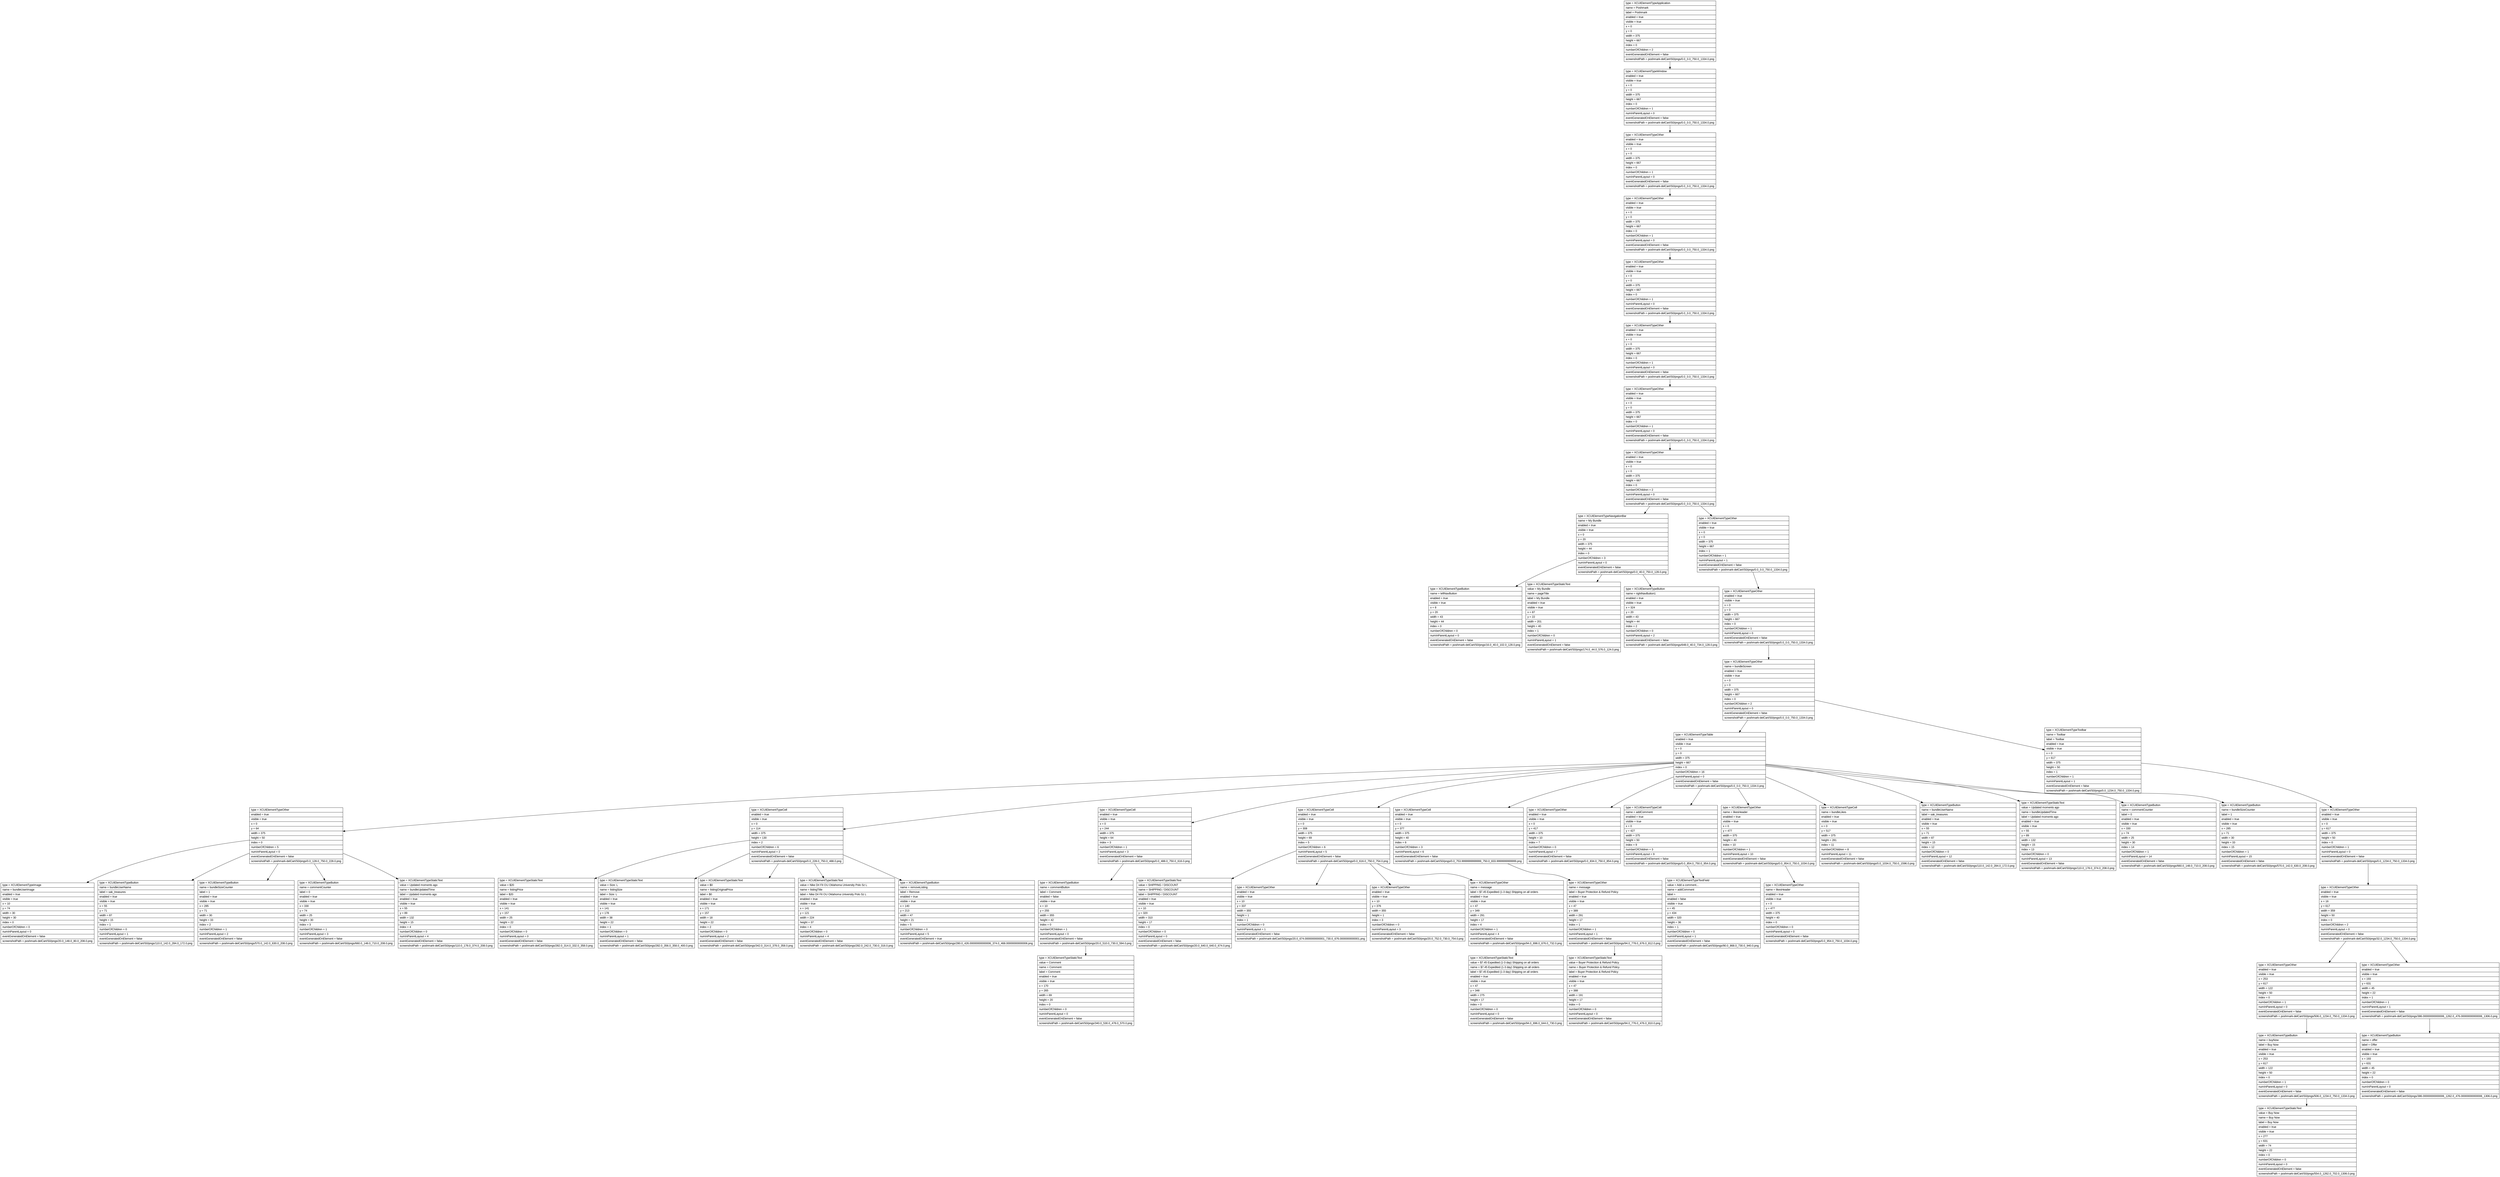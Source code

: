 digraph Layout {

	node [shape=record fontname=Arial];

	0	[label="{type = XCUIElementTypeApplication\l|name = Poshmark\l|label = Poshmark\l|enabled = true\l|visible = true\l|x = 0\l|y = 0\l|width = 375\l|height = 667\l|index = 0\l|numberOfChildren = 2\l|eventGeneratedOnElement = false \l|screenshotPath = poshmark-delCart/S0/pngs/0.0_0.0_750.0_1334.0.png\l}"]
	1	[label="{type = XCUIElementTypeWindow\l|enabled = true\l|visible = true\l|x = 0\l|y = 0\l|width = 375\l|height = 667\l|index = 0\l|numberOfChildren = 1\l|numInParentLayout = 0\l|eventGeneratedOnElement = false \l|screenshotPath = poshmark-delCart/S0/pngs/0.0_0.0_750.0_1334.0.png\l}"]
	2	[label="{type = XCUIElementTypeOther\l|enabled = true\l|visible = true\l|x = 0\l|y = 0\l|width = 375\l|height = 667\l|index = 0\l|numberOfChildren = 1\l|numInParentLayout = 0\l|eventGeneratedOnElement = false \l|screenshotPath = poshmark-delCart/S0/pngs/0.0_0.0_750.0_1334.0.png\l}"]
	3	[label="{type = XCUIElementTypeOther\l|enabled = true\l|visible = true\l|x = 0\l|y = 0\l|width = 375\l|height = 667\l|index = 0\l|numberOfChildren = 1\l|numInParentLayout = 0\l|eventGeneratedOnElement = false \l|screenshotPath = poshmark-delCart/S0/pngs/0.0_0.0_750.0_1334.0.png\l}"]
	4	[label="{type = XCUIElementTypeOther\l|enabled = true\l|visible = true\l|x = 0\l|y = 0\l|width = 375\l|height = 667\l|index = 0\l|numberOfChildren = 1\l|numInParentLayout = 0\l|eventGeneratedOnElement = false \l|screenshotPath = poshmark-delCart/S0/pngs/0.0_0.0_750.0_1334.0.png\l}"]
	5	[label="{type = XCUIElementTypeOther\l|enabled = true\l|visible = true\l|x = 0\l|y = 0\l|width = 375\l|height = 667\l|index = 0\l|numberOfChildren = 1\l|numInParentLayout = 0\l|eventGeneratedOnElement = false \l|screenshotPath = poshmark-delCart/S0/pngs/0.0_0.0_750.0_1334.0.png\l}"]
	6	[label="{type = XCUIElementTypeOther\l|enabled = true\l|visible = true\l|x = 0\l|y = 0\l|width = 375\l|height = 667\l|index = 0\l|numberOfChildren = 1\l|numInParentLayout = 0\l|eventGeneratedOnElement = false \l|screenshotPath = poshmark-delCart/S0/pngs/0.0_0.0_750.0_1334.0.png\l}"]
	7	[label="{type = XCUIElementTypeOther\l|enabled = true\l|visible = true\l|x = 0\l|y = 0\l|width = 375\l|height = 667\l|index = 0\l|numberOfChildren = 2\l|numInParentLayout = 0\l|eventGeneratedOnElement = false \l|screenshotPath = poshmark-delCart/S0/pngs/0.0_0.0_750.0_1334.0.png\l}"]
	8	[label="{type = XCUIElementTypeNavigationBar\l|name = My Bundle\l|enabled = true\l|visible = true\l|x = 0\l|y = 20\l|width = 375\l|height = 44\l|index = 0\l|numberOfChildren = 3\l|numInParentLayout = 0\l|eventGeneratedOnElement = false \l|screenshotPath = poshmark-delCart/S0/pngs/0.0_40.0_750.0_128.0.png\l}"]
	9	[label="{type = XCUIElementTypeOther\l|enabled = true\l|visible = true\l|x = 0\l|y = 0\l|width = 375\l|height = 667\l|index = 1\l|numberOfChildren = 1\l|numInParentLayout = 1\l|eventGeneratedOnElement = false \l|screenshotPath = poshmark-delCart/S0/pngs/0.0_0.0_750.0_1334.0.png\l}"]
	10	[label="{type = XCUIElementTypeButton\l|name = leftNavButton\l|enabled = true\l|visible = true\l|x = 8\l|y = 20\l|width = 43\l|height = 44\l|index = 0\l|numberOfChildren = 0\l|numInParentLayout = 0\l|eventGeneratedOnElement = false \l|screenshotPath = poshmark-delCart/S0/pngs/16.0_40.0_102.0_128.0.png\l}"]
	11	[label="{type = XCUIElementTypeStaticText\l|value = My Bundle\l|name = pageTitle\l|label = My Bundle\l|enabled = true\l|visible = true\l|x = 87\l|y = 22\l|width = 201\l|height = 40\l|index = 1\l|numberOfChildren = 0\l|numInParentLayout = 1\l|eventGeneratedOnElement = false \l|screenshotPath = poshmark-delCart/S0/pngs/174.0_44.0_576.0_124.0.png\l}"]
	12	[label="{type = XCUIElementTypeButton\l|name = rightNavButton1\l|enabled = true\l|visible = true\l|x = 324\l|y = 20\l|width = 43\l|height = 44\l|index = 2\l|numberOfChildren = 0\l|numInParentLayout = 2\l|eventGeneratedOnElement = false \l|screenshotPath = poshmark-delCart/S0/pngs/648.0_40.0_734.0_128.0.png\l}"]
	13	[label="{type = XCUIElementTypeOther\l|enabled = true\l|visible = true\l|x = 0\l|y = 0\l|width = 375\l|height = 667\l|index = 0\l|numberOfChildren = 1\l|numInParentLayout = 0\l|eventGeneratedOnElement = false \l|screenshotPath = poshmark-delCart/S0/pngs/0.0_0.0_750.0_1334.0.png\l}"]
	14	[label="{type = XCUIElementTypeOther\l|name = bundleScreen\l|enabled = true\l|visible = true\l|x = 0\l|y = 0\l|width = 375\l|height = 667\l|index = 0\l|numberOfChildren = 2\l|numInParentLayout = 0\l|eventGeneratedOnElement = false \l|screenshotPath = poshmark-delCart/S0/pngs/0.0_0.0_750.0_1334.0.png\l}"]
	15	[label="{type = XCUIElementTypeTable\l|enabled = true\l|visible = true\l|x = 0\l|y = 0\l|width = 375\l|height = 667\l|index = 0\l|numberOfChildren = 16\l|numInParentLayout = 0\l|eventGeneratedOnElement = false \l|screenshotPath = poshmark-delCart/S0/pngs/0.0_0.0_750.0_1334.0.png\l}"]
	16	[label="{type = XCUIElementTypeToolbar\l|name = Toolbar\l|label = Toolbar\l|enabled = true\l|visible = true\l|x = 0\l|y = 617\l|width = 375\l|height = 50\l|index = 1\l|numberOfChildren = 1\l|numInParentLayout = 1\l|eventGeneratedOnElement = false \l|screenshotPath = poshmark-delCart/S0/pngs/0.0_1234.0_750.0_1334.0.png\l}"]
	17	[label="{type = XCUIElementTypeOther\l|enabled = true\l|visible = true\l|x = 0\l|y = 64\l|width = 375\l|height = 50\l|index = 0\l|numberOfChildren = 5\l|numInParentLayout = 0\l|eventGeneratedOnElement = false \l|screenshotPath = poshmark-delCart/S0/pngs/0.0_128.0_750.0_228.0.png\l}"]
	18	[label="{type = XCUIElementTypeCell\l|enabled = true\l|visible = true\l|x = 0\l|y = 114\l|width = 375\l|height = 130\l|index = 2\l|numberOfChildren = 6\l|numInParentLayout = 2\l|eventGeneratedOnElement = false \l|screenshotPath = poshmark-delCart/S0/pngs/0.0_228.0_750.0_488.0.png\l}"]
	19	[label="{type = XCUIElementTypeCell\l|enabled = true\l|visible = true\l|x = 0\l|y = 244\l|width = 375\l|height = 64\l|index = 3\l|numberOfChildren = 1\l|numInParentLayout = 3\l|eventGeneratedOnElement = false \l|screenshotPath = poshmark-delCart/S0/pngs/0.0_488.0_750.0_616.0.png\l}"]
	20	[label="{type = XCUIElementTypeCell\l|enabled = true\l|visible = true\l|x = 0\l|y = 308\l|width = 375\l|height = 69\l|index = 5\l|numberOfChildren = 6\l|numInParentLayout = 5\l|eventGeneratedOnElement = false \l|screenshotPath = poshmark-delCart/S0/pngs/0.0_616.0_750.0_754.0.png\l}"]
	21	[label="{type = XCUIElementTypeCell\l|enabled = true\l|visible = true\l|x = 0\l|y = 377\l|width = 375\l|height = 40\l|index = 6\l|numberOfChildren = 3\l|numInParentLayout = 6\l|eventGeneratedOnElement = false \l|screenshotPath = poshmark-delCart/S0/pngs/0.0_753.9999999999999_750.0_833.9999999999999.png\l}"]
	22	[label="{type = XCUIElementTypeOther\l|enabled = true\l|visible = true\l|x = 0\l|y = 417\l|width = 375\l|height = 10\l|index = 7\l|numberOfChildren = 0\l|numInParentLayout = 7\l|eventGeneratedOnElement = false \l|screenshotPath = poshmark-delCart/S0/pngs/0.0_834.0_750.0_854.0.png\l}"]
	23	[label="{type = XCUIElementTypeCell\l|name = addComment\l|enabled = true\l|visible = true\l|x = 0\l|y = 427\l|width = 375\l|height = 50\l|index = 9\l|numberOfChildren = 3\l|numInParentLayout = 9\l|eventGeneratedOnElement = false \l|screenshotPath = poshmark-delCart/S0/pngs/0.0_854.0_750.0_954.0.png\l}"]
	24	[label="{type = XCUIElementTypeOther\l|name = likesHeader\l|enabled = true\l|visible = true\l|x = 0\l|y = 477\l|width = 375\l|height = 40\l|index = 10\l|numberOfChildren = 1\l|numInParentLayout = 10\l|eventGeneratedOnElement = false \l|screenshotPath = poshmark-delCart/S0/pngs/0.0_954.0_750.0_1034.0.png\l}"]
	25	[label="{type = XCUIElementTypeCell\l|name = bundleLikes\l|enabled = true\l|visible = true\l|x = 0\l|y = 517\l|width = 375\l|height = 281\l|index = 11\l|numberOfChildren = 8\l|numInParentLayout = 11\l|eventGeneratedOnElement = false \l|screenshotPath = poshmark-delCart/S0/pngs/0.0_1034.0_750.0_1596.0.png\l}"]
	26	[label="{type = XCUIElementTypeButton\l|name = bundleUserName\l|label = sak_treasures\l|enabled = true\l|visible = true\l|x = 55\l|y = 71\l|width = 87\l|height = 15\l|index = 12\l|numberOfChildren = 0\l|numInParentLayout = 12\l|eventGeneratedOnElement = false \l|screenshotPath = poshmark-delCart/S0/pngs/110.0_142.0_284.0_172.0.png\l}"]
	27	[label="{type = XCUIElementTypeStaticText\l|value = Updated moments ago\l|name = bundleUpdatedTime\l|label = Updated moments ago\l|enabled = true\l|visible = true\l|x = 55\l|y = 89\l|width = 132\l|height = 15\l|index = 13\l|numberOfChildren = 0\l|numInParentLayout = 13\l|eventGeneratedOnElement = false \l|screenshotPath = poshmark-delCart/S0/pngs/110.0_178.0_374.0_208.0.png\l}"]
	28	[label="{type = XCUIElementTypeButton\l|name = commentCounter\l|label = 0\l|enabled = true\l|visible = true\l|x = 330\l|y = 74\l|width = 25\l|height = 30\l|index = 14\l|numberOfChildren = 1\l|numInParentLayout = 14\l|eventGeneratedOnElement = false \l|screenshotPath = poshmark-delCart/S0/pngs/660.0_148.0_710.0_208.0.png\l}"]
	29	[label="{type = XCUIElementTypeButton\l|name = bundleSizeCounter\l|label = 1\l|enabled = true\l|visible = true\l|x = 285\l|y = 71\l|width = 30\l|height = 33\l|index = 15\l|numberOfChildren = 1\l|numInParentLayout = 15\l|eventGeneratedOnElement = false \l|screenshotPath = poshmark-delCart/S0/pngs/570.0_142.0_630.0_208.0.png\l}"]
	30	[label="{type = XCUIElementTypeOther\l|enabled = true\l|visible = true\l|x = 0\l|y = 617\l|width = 375\l|height = 50\l|index = 0\l|numberOfChildren = 1\l|numInParentLayout = 0\l|eventGeneratedOnElement = false \l|screenshotPath = poshmark-delCart/S0/pngs/0.0_1234.0_750.0_1334.0.png\l}"]
	31	[label="{type = XCUIElementTypeImage\l|name = bundleUserImage\l|enabled = true\l|visible = true\l|x = 10\l|y = 74\l|width = 30\l|height = 30\l|index = 0\l|numberOfChildren = 0\l|numInParentLayout = 0\l|eventGeneratedOnElement = false \l|screenshotPath = poshmark-delCart/S0/pngs/20.0_148.0_80.0_208.0.png\l}"]
	32	[label="{type = XCUIElementTypeButton\l|name = bundleUserName\l|label = sak_treasures\l|enabled = true\l|visible = true\l|x = 55\l|y = 71\l|width = 87\l|height = 15\l|index = 1\l|numberOfChildren = 0\l|numInParentLayout = 1\l|eventGeneratedOnElement = false \l|screenshotPath = poshmark-delCart/S0/pngs/110.0_142.0_284.0_172.0.png\l}"]
	33	[label="{type = XCUIElementTypeButton\l|name = bundleSizeCounter\l|label = 1\l|enabled = true\l|visible = true\l|x = 285\l|y = 71\l|width = 30\l|height = 33\l|index = 2\l|numberOfChildren = 1\l|numInParentLayout = 2\l|eventGeneratedOnElement = false \l|screenshotPath = poshmark-delCart/S0/pngs/570.0_142.0_630.0_208.0.png\l}"]
	34	[label="{type = XCUIElementTypeButton\l|name = commentCounter\l|label = 0\l|enabled = true\l|visible = true\l|x = 330\l|y = 74\l|width = 25\l|height = 30\l|index = 3\l|numberOfChildren = 1\l|numInParentLayout = 3\l|eventGeneratedOnElement = false \l|screenshotPath = poshmark-delCart/S0/pngs/660.0_148.0_710.0_208.0.png\l}"]
	35	[label="{type = XCUIElementTypeStaticText\l|value = Updated moments ago\l|name = bundleUpdatedTime\l|label = Updated moments ago\l|enabled = true\l|visible = true\l|x = 55\l|y = 89\l|width = 132\l|height = 15\l|index = 4\l|numberOfChildren = 0\l|numInParentLayout = 4\l|eventGeneratedOnElement = false \l|screenshotPath = poshmark-delCart/S0/pngs/110.0_178.0_374.0_208.0.png\l}"]
	36	[label="{type = XCUIElementTypeStaticText\l|value = $20\l|name = listingPrice\l|label = $20\l|enabled = true\l|visible = true\l|x = 141\l|y = 157\l|width = 25\l|height = 22\l|index = 0\l|numberOfChildren = 0\l|numInParentLayout = 0\l|eventGeneratedOnElement = false \l|screenshotPath = poshmark-delCart/S0/pngs/282.0_314.0_332.0_358.0.png\l}"]
	37	[label="{type = XCUIElementTypeStaticText\l|value = Size: L\l|name = listingSize\l|label = Size: L\l|enabled = true\l|visible = true\l|x = 141\l|y = 178\l|width = 38\l|height = 22\l|index = 1\l|numberOfChildren = 0\l|numInParentLayout = 1\l|eventGeneratedOnElement = false \l|screenshotPath = poshmark-delCart/S0/pngs/282.0_356.0_358.0_400.0.png\l}"]
	38	[label="{type = XCUIElementTypeStaticText\l|value = $0\l|name = listingOriginalPrice\l|label = $0\l|enabled = true\l|visible = true\l|x = 171\l|y = 157\l|width = 18\l|height = 22\l|index = 2\l|numberOfChildren = 0\l|numInParentLayout = 2\l|eventGeneratedOnElement = false \l|screenshotPath = poshmark-delCart/S0/pngs/342.0_314.0_378.0_358.0.png\l}"]
	39	[label="{type = XCUIElementTypeStaticText\l|value = Nike Dri Fit OU Oklahoma University Polo Sz L\l|name = listingTitle\l|label = Nike Dri Fit OU Oklahoma University Polo Sz L\l|enabled = true\l|visible = true\l|x = 141\l|y = 121\l|width = 224\l|height = 37\l|index = 4\l|numberOfChildren = 0\l|numInParentLayout = 4\l|eventGeneratedOnElement = false \l|screenshotPath = poshmark-delCart/S0/pngs/282.0_242.0_730.0_316.0.png\l}"]
	40	[label="{type = XCUIElementTypeButton\l|name = removeListing\l|label = Remove\l|enabled = true\l|visible = true\l|x = 140\l|y = 213\l|width = 47\l|height = 21\l|index = 5\l|numberOfChildren = 0\l|numInParentLayout = 5\l|eventGeneratedOnElement = true \l|screenshotPath = poshmark-delCart/S0/pngs/280.0_426.00000000000006_374.0_468.00000000000006.png\l}"]
	41	[label="{type = XCUIElementTypeButton\l|name = commentButton\l|label = Comment\l|enabled = false\l|visible = true\l|x = 10\l|y = 255\l|width = 355\l|height = 42\l|index = 0\l|numberOfChildren = 1\l|numInParentLayout = 0\l|eventGeneratedOnElement = false \l|screenshotPath = poshmark-delCart/S0/pngs/20.0_510.0_730.0_594.0.png\l}"]
	42	[label="{type = XCUIElementTypeStaticText\l|value = SHIPPING / DISCOUNT\l|name = SHIPPING / DISCOUNT\l|label = SHIPPING / DISCOUNT\l|enabled = true\l|visible = true\l|x = 10\l|y = 320\l|width = 310\l|height = 17\l|index = 0\l|numberOfChildren = 0\l|numInParentLayout = 0\l|eventGeneratedOnElement = false \l|screenshotPath = poshmark-delCart/S0/pngs/20.0_640.0_640.0_674.0.png\l}"]
	43	[label="{type = XCUIElementTypeOther\l|enabled = true\l|visible = true\l|x = 10\l|y = 337\l|width = 355\l|height = 1\l|index = 1\l|numberOfChildren = 0\l|numInParentLayout = 1\l|eventGeneratedOnElement = false \l|screenshotPath = poshmark-delCart/S0/pngs/20.0_674.0000000000001_730.0_676.0000000000001.png\l}"]
	44	[label="{type = XCUIElementTypeOther\l|enabled = true\l|visible = true\l|x = 10\l|y = 376\l|width = 355\l|height = 1\l|index = 3\l|numberOfChildren = 0\l|numInParentLayout = 3\l|eventGeneratedOnElement = false \l|screenshotPath = poshmark-delCart/S0/pngs/20.0_752.0_730.0_754.0.png\l}"]
	45	[label="{type = XCUIElementTypeOther\l|name = message\l|label = $7.45 Expedited (1-3 day) Shipping on all orders \l|enabled = true\l|visible = true\l|x = 47\l|y = 349\l|width = 291\l|height = 17\l|index = 4\l|numberOfChildren = 1\l|numInParentLayout = 4\l|eventGeneratedOnElement = false \l|screenshotPath = poshmark-delCart/S0/pngs/94.0_698.0_676.0_732.0.png\l}"]
	46	[label="{type = XCUIElementTypeOther\l|name = message\l|label = Buyer Protection & Refund Policy \l|enabled = true\l|visible = true\l|x = 47\l|y = 389\l|width = 291\l|height = 17\l|index = 1\l|numberOfChildren = 1\l|numInParentLayout = 1\l|eventGeneratedOnElement = false \l|screenshotPath = poshmark-delCart/S0/pngs/94.0_778.0_676.0_812.0.png\l}"]
	47	[label="{type = XCUIElementTypeTextField\l|value = Add a comment...\l|name = addComment\l|label = \l|enabled = false\l|visible = true\l|x = 45\l|y = 434\l|width = 320\l|height = 36\l|index = 1\l|numberOfChildren = 0\l|numInParentLayout = 1\l|eventGeneratedOnElement = false \l|screenshotPath = poshmark-delCart/S0/pngs/90.0_868.0_730.0_940.0.png\l}"]
	48	[label="{type = XCUIElementTypeOther\l|name = likesHeader\l|enabled = true\l|visible = true\l|x = 0\l|y = 477\l|width = 375\l|height = 40\l|index = 0\l|numberOfChildren = 0\l|numInParentLayout = 0\l|eventGeneratedOnElement = false \l|screenshotPath = poshmark-delCart/S0/pngs/0.0_954.0_750.0_1034.0.png\l}"]
	49	[label="{type = XCUIElementTypeOther\l|enabled = true\l|visible = true\l|x = 16\l|y = 617\l|width = 359\l|height = 50\l|index = 0\l|numberOfChildren = 2\l|numInParentLayout = 0\l|eventGeneratedOnElement = false \l|screenshotPath = poshmark-delCart/S0/pngs/32.0_1234.0_750.0_1334.0.png\l}"]
	50	[label="{type = XCUIElementTypeStaticText\l|value = Comment\l|name = Comment\l|label = Comment\l|enabled = true\l|visible = true\l|x = 170\l|y = 265\l|width = 69\l|height = 20\l|index = 0\l|numberOfChildren = 0\l|numInParentLayout = 0\l|eventGeneratedOnElement = false \l|screenshotPath = poshmark-delCart/S0/pngs/340.0_530.0_478.0_570.0.png\l}"]
	51	[label="{type = XCUIElementTypeStaticText\l|value = $7.45 Expedited (1-3 day) Shipping on all orders \l|name = $7.45 Expedited (1-3 day) Shipping on all orders \l|label = $7.45 Expedited (1-3 day) Shipping on all orders \l|enabled = true\l|visible = true\l|x = 47\l|y = 348\l|width = 275\l|height = 17\l|index = 0\l|numberOfChildren = 0\l|numInParentLayout = 0\l|eventGeneratedOnElement = false \l|screenshotPath = poshmark-delCart/S0/pngs/94.0_696.0_644.0_730.0.png\l}"]
	52	[label="{type = XCUIElementTypeStaticText\l|value = Buyer Protection & Refund Policy \l|name = Buyer Protection & Refund Policy \l|label = Buyer Protection & Refund Policy \l|enabled = true\l|visible = true\l|x = 47\l|y = 388\l|width = 191\l|height = 17\l|index = 0\l|numberOfChildren = 0\l|numInParentLayout = 0\l|eventGeneratedOnElement = false \l|screenshotPath = poshmark-delCart/S0/pngs/94.0_776.0_476.0_810.0.png\l}"]
	53	[label="{type = XCUIElementTypeOther\l|enabled = true\l|visible = true\l|x = 253\l|y = 617\l|width = 122\l|height = 50\l|index = 0\l|numberOfChildren = 1\l|numInParentLayout = 0\l|eventGeneratedOnElement = false \l|screenshotPath = poshmark-delCart/S0/pngs/506.0_1234.0_750.0_1334.0.png\l}"]
	54	[label="{type = XCUIElementTypeOther\l|enabled = true\l|visible = true\l|x = 193\l|y = 631\l|width = 45\l|height = 22\l|index = 1\l|numberOfChildren = 1\l|numInParentLayout = 1\l|eventGeneratedOnElement = false \l|screenshotPath = poshmark-delCart/S0/pngs/386.00000000000006_1262.0_476.00000000000006_1306.0.png\l}"]
	55	[label="{type = XCUIElementTypeButton\l|name = buyNow\l|label = Buy Now\l|enabled = true\l|visible = true\l|x = 253\l|y = 617\l|width = 122\l|height = 50\l|index = 0\l|numberOfChildren = 1\l|numInParentLayout = 0\l|eventGeneratedOnElement = false \l|screenshotPath = poshmark-delCart/S0/pngs/506.0_1234.0_750.0_1334.0.png\l}"]
	56	[label="{type = XCUIElementTypeButton\l|name = offer\l|label = Offer\l|enabled = true\l|visible = true\l|x = 193\l|y = 631\l|width = 45\l|height = 22\l|index = 0\l|numberOfChildren = 0\l|numInParentLayout = 0\l|eventGeneratedOnElement = false \l|screenshotPath = poshmark-delCart/S0/pngs/386.00000000000006_1262.0_476.00000000000006_1306.0.png\l}"]
	57	[label="{type = XCUIElementTypeStaticText\l|value = Buy Now\l|name = Buy Now\l|label = Buy Now\l|enabled = true\l|visible = true\l|x = 277\l|y = 631\l|width = 74\l|height = 22\l|index = 0\l|numberOfChildren = 0\l|numInParentLayout = 0\l|eventGeneratedOnElement = false \l|screenshotPath = poshmark-delCart/S0/pngs/554.0_1262.0_702.0_1306.0.png\l}"]


	0 -> 1
	1 -> 2
	2 -> 3
	3 -> 4
	4 -> 5
	5 -> 6
	6 -> 7
	7 -> 8
	7 -> 9
	8 -> 10
	8 -> 11
	8 -> 12
	9 -> 13
	13 -> 14
	14 -> 15
	14 -> 16
	15 -> 17
	15 -> 18
	15 -> 19
	15 -> 20
	15 -> 21
	15 -> 22
	15 -> 23
	15 -> 24
	15 -> 25
	15 -> 26
	15 -> 27
	15 -> 28
	15 -> 29
	16 -> 30
	17 -> 31
	17 -> 32
	17 -> 33
	17 -> 34
	17 -> 35
	18 -> 36
	18 -> 37
	18 -> 38
	18 -> 39
	18 -> 40
	19 -> 41
	20 -> 42
	20 -> 43
	20 -> 44
	20 -> 45
	21 -> 46
	23 -> 47
	24 -> 48
	30 -> 49
	41 -> 50
	45 -> 51
	46 -> 52
	49 -> 53
	49 -> 54
	53 -> 55
	54 -> 56
	55 -> 57


}